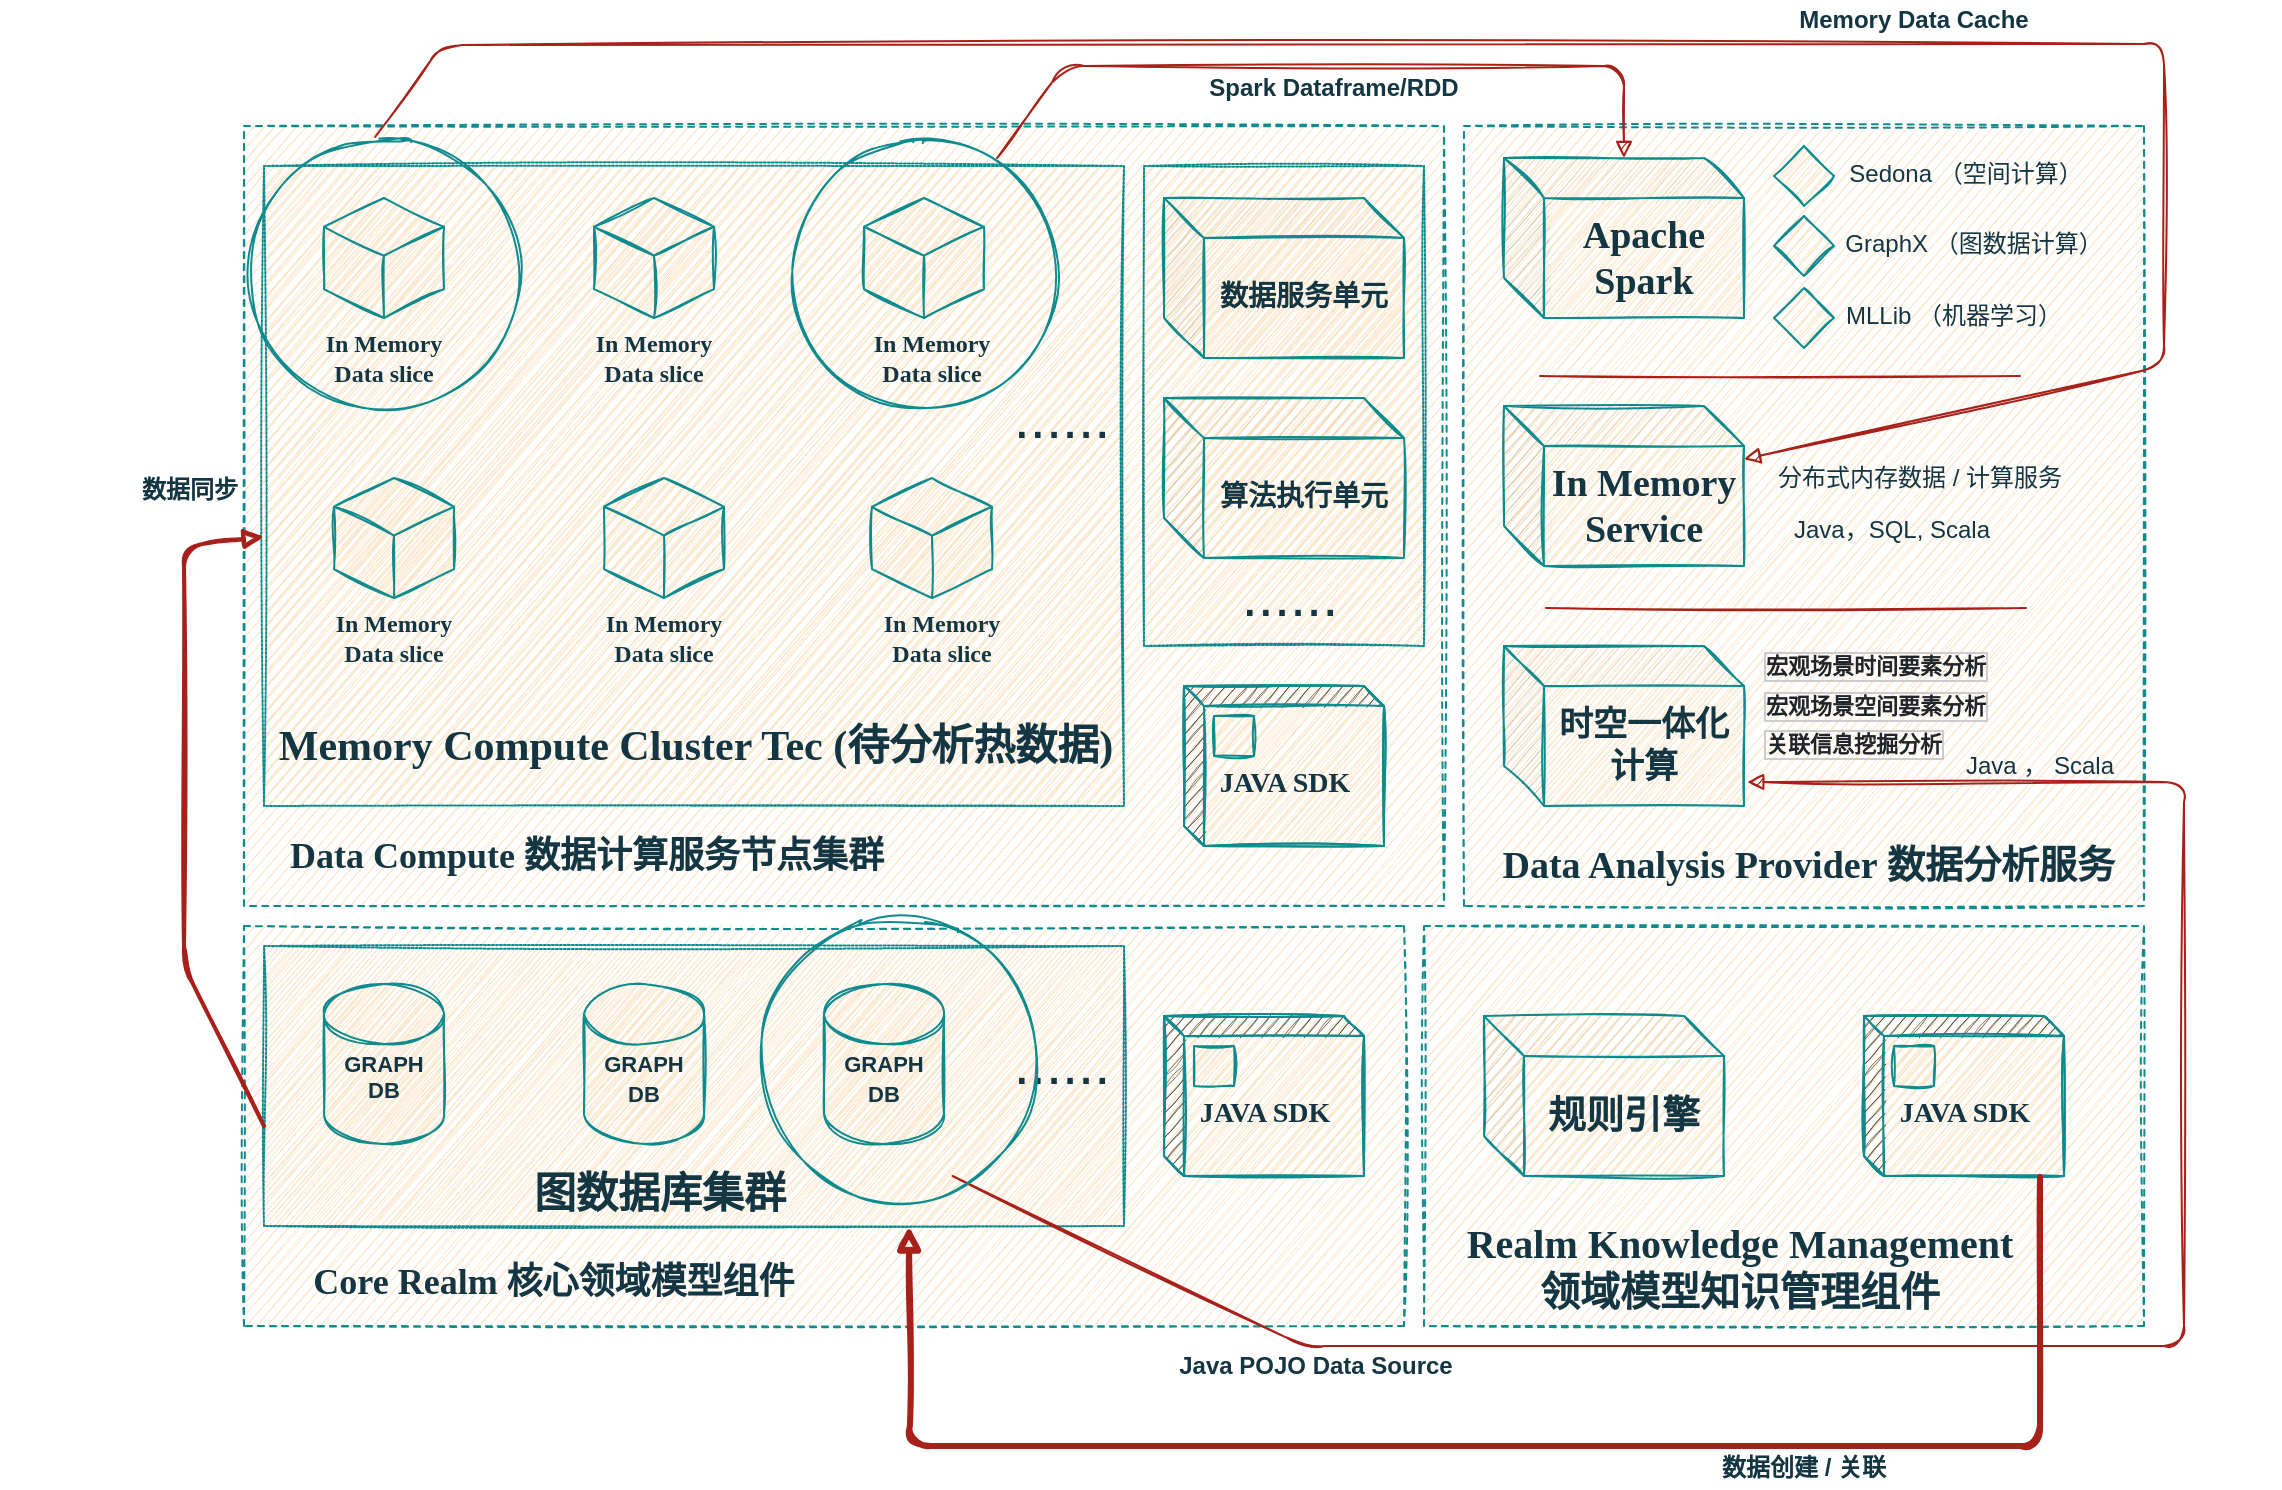 <mxfile version="24.4.8" type="device">
  <diagram id="-yIefFwEG4xaWeUd9_VL" name="Page-1">
    <mxGraphModel dx="2284" dy="835" grid="1" gridSize="10" guides="1" tooltips="1" connect="1" arrows="1" fold="1" page="1" pageScale="1" pageWidth="850" pageHeight="1100" math="0" shadow="0">
      <root>
        <mxCell id="0" />
        <mxCell id="1" parent="0" />
        <mxCell id="iXj1oflpSY-SVl1FxMXK-1" value="" style="whiteSpace=wrap;html=1;dashed=1;sketch=1;labelBackgroundColor=none;fillColor=#FAE5C7;strokeColor=#0F8B8D;fontColor=#143642;" parent="1" vertex="1">
          <mxGeometry x="-480" y="280" width="600" height="390" as="geometry" />
        </mxCell>
        <mxCell id="iXj1oflpSY-SVl1FxMXK-52" value="" style="whiteSpace=wrap;html=1;dashed=1;dashPattern=1 1;strokeColor=#0F8B8D;fillColor=#FAE5C7;fontFamily=Times New Roman;sketch=1;labelBackgroundColor=none;fontColor=#143642;" parent="1" vertex="1">
          <mxGeometry x="-30" y="300" width="140" height="240" as="geometry" />
        </mxCell>
        <mxCell id="iXj1oflpSY-SVl1FxMXK-2" value="" style="whiteSpace=wrap;html=1;dashed=1;sketch=1;labelBackgroundColor=none;fillColor=#FAE5C7;strokeColor=#0F8B8D;fontColor=#143642;" parent="1" vertex="1">
          <mxGeometry x="-480" y="680" width="580" height="200" as="geometry" />
        </mxCell>
        <mxCell id="iXj1oflpSY-SVl1FxMXK-47" value="" style="whiteSpace=wrap;html=1;dashed=1;dashPattern=1 1;strokeColor=#0F8B8D;fillColor=#FAE5C7;fontFamily=Times New Roman;sketch=1;labelBackgroundColor=none;fontColor=#143642;" parent="1" vertex="1">
          <mxGeometry x="-470" y="690" width="430" height="140" as="geometry" />
        </mxCell>
        <mxCell id="iXj1oflpSY-SVl1FxMXK-28" value="" style="whiteSpace=wrap;html=1;dashed=1;dashPattern=1 1;strokeColor=#0F8B8D;fillColor=#FAE5C7;fontFamily=Times New Roman;sketch=1;labelBackgroundColor=none;fontColor=#143642;" parent="1" vertex="1">
          <mxGeometry x="-470" y="300" width="430" height="320" as="geometry" />
        </mxCell>
        <mxCell id="iXj1oflpSY-SVl1FxMXK-3" value="" style="whiteSpace=wrap;html=1;dashed=1;sketch=1;labelBackgroundColor=none;fillColor=#FAE5C7;strokeColor=#0F8B8D;fontColor=#143642;" parent="1" vertex="1">
          <mxGeometry x="110" y="680" width="360" height="200" as="geometry" />
        </mxCell>
        <mxCell id="iXj1oflpSY-SVl1FxMXK-4" value="&lt;b style=&quot;font-size: 11px;&quot;&gt;&lt;br style=&quot;font-size: 11px;&quot;&gt;GRAPH DB&lt;/b&gt;" style="shape=cylinder2;whiteSpace=wrap;html=1;boundedLbl=1;backgroundOutline=1;size=15;strokeColor=#0F8B8D;fillColor=#FAE5C7;sketch=1;labelBackgroundColor=none;fontColor=#143642;fontSize=11;" parent="1" vertex="1">
          <mxGeometry x="-440" y="709" width="60" height="80" as="geometry" />
        </mxCell>
        <mxCell id="iXj1oflpSY-SVl1FxMXK-5" value="&lt;b style=&quot;font-size: 11px;&quot;&gt;&lt;br&gt;GRAPH DB&lt;/b&gt;" style="shape=cylinder2;whiteSpace=wrap;html=1;boundedLbl=1;backgroundOutline=1;size=15;strokeColor=#0F8B8D;fillColor=#FAE5C7;sketch=1;labelBackgroundColor=none;fontColor=#143642;" parent="1" vertex="1">
          <mxGeometry x="-310" y="709" width="60" height="80" as="geometry" />
        </mxCell>
        <mxCell id="iXj1oflpSY-SVl1FxMXK-6" value="&lt;b style=&quot;font-size: 11px;&quot;&gt;&lt;br&gt;GRAPH DB&lt;/b&gt;" style="shape=cylinder2;whiteSpace=wrap;html=1;boundedLbl=1;backgroundOutline=1;size=15;strokeColor=#0F8B8D;fillColor=#FAE5C7;sketch=1;labelBackgroundColor=none;fontColor=#143642;" parent="1" vertex="1">
          <mxGeometry x="-190" y="709" width="60" height="80" as="geometry" />
        </mxCell>
        <mxCell id="iXj1oflpSY-SVl1FxMXK-7" value="&lt;font style=&quot;font-size: 29px&quot;&gt;......&lt;/font&gt;" style="text;html=1;strokeColor=none;fillColor=none;align=center;verticalAlign=middle;whiteSpace=wrap;sketch=1;labelBackgroundColor=none;fontColor=#143642;" parent="1" vertex="1">
          <mxGeometry x="-91" y="739" width="40" height="20" as="geometry" />
        </mxCell>
        <mxCell id="iXj1oflpSY-SVl1FxMXK-8" value="&lt;font size=&quot;1&quot; face=&quot;Verdana&quot;&gt;&lt;b style=&quot;font-size: 18px&quot;&gt;Core Realm 核心领域模型组件&lt;/b&gt;&lt;/font&gt;" style="text;html=1;strokeColor=none;fillColor=none;align=center;verticalAlign=middle;whiteSpace=wrap;fontFamily=Times New Roman;sketch=1;labelBackgroundColor=none;fontColor=#143642;" parent="1" vertex="1">
          <mxGeometry x="-530" y="848" width="410" height="20" as="geometry" />
        </mxCell>
        <mxCell id="iXj1oflpSY-SVl1FxMXK-15" value="&lt;font size=&quot;1&quot; face=&quot;Verdana&quot;&gt;&lt;b style=&quot;font-size: 20px&quot;&gt;Realm Knowledge Management&lt;br&gt;领域模型知识管理组件&lt;/b&gt;&lt;/font&gt;" style="text;html=1;strokeColor=none;fillColor=none;align=center;verticalAlign=middle;whiteSpace=wrap;fontFamily=Times New Roman;sketch=1;labelBackgroundColor=none;fontColor=#143642;" parent="1" vertex="1">
          <mxGeometry x="63" y="840" width="410" height="20" as="geometry" />
        </mxCell>
        <mxCell id="iXj1oflpSY-SVl1FxMXK-17" value="&lt;font style=&quot;font-size: 19px&quot;&gt;&lt;b&gt;规则引擎&lt;/b&gt;&lt;/font&gt;" style="shape=cube;whiteSpace=wrap;html=1;boundedLbl=1;backgroundOutline=1;darkOpacity=0.05;darkOpacity2=0.1;strokeColor=#0F8B8D;fillColor=#FAE5C7;fontFamily=Times New Roman;sketch=1;labelBackgroundColor=none;fontColor=#143642;" parent="1" vertex="1">
          <mxGeometry x="140" y="725" width="120" height="80" as="geometry" />
        </mxCell>
        <mxCell id="iXj1oflpSY-SVl1FxMXK-18" value="&lt;b style=&quot;font-size: 14px&quot;&gt;&lt;br&gt;JAVA SDK&lt;/b&gt;" style="html=1;dashed=0;whitespace=wrap;shape=mxgraph.dfd.externalEntity;strokeColor=#0F8B8D;fontFamily=Times New Roman;fillColor=#FAE5C7;sketch=1;labelBackgroundColor=none;fontColor=#143642;" parent="1" vertex="1">
          <mxGeometry x="-20" y="725" width="100" height="80" as="geometry" />
        </mxCell>
        <mxCell id="iXj1oflpSY-SVl1FxMXK-19" value=" " style="autosize=1;part=1;resizable=0;strokeColor=#0F8B8D;fillColor=#FAE5C7;sketch=1;labelBackgroundColor=none;fontColor=#143642;" parent="iXj1oflpSY-SVl1FxMXK-18" vertex="1">
          <mxGeometry width="20" height="20" relative="1" as="geometry">
            <mxPoint x="15" y="15" as="offset" />
          </mxGeometry>
        </mxCell>
        <mxCell id="iXj1oflpSY-SVl1FxMXK-20" value="&lt;b style=&quot;font-size: 14px&quot;&gt;&lt;br&gt;JAVA SDK&lt;/b&gt;" style="html=1;dashed=0;whitespace=wrap;shape=mxgraph.dfd.externalEntity;strokeColor=#0F8B8D;fontFamily=Times New Roman;fillColor=#FAE5C7;sketch=1;labelBackgroundColor=none;fontColor=#143642;" parent="1" vertex="1">
          <mxGeometry x="330" y="725" width="100" height="80" as="geometry" />
        </mxCell>
        <mxCell id="iXj1oflpSY-SVl1FxMXK-21" value=" " style="autosize=1;part=1;resizable=0;strokeColor=#0F8B8D;fillColor=#FAE5C7;sketch=1;labelBackgroundColor=none;fontColor=#143642;" parent="iXj1oflpSY-SVl1FxMXK-20" vertex="1">
          <mxGeometry width="20" height="20" relative="1" as="geometry">
            <mxPoint x="15" y="15" as="offset" />
          </mxGeometry>
        </mxCell>
        <mxCell id="iXj1oflpSY-SVl1FxMXK-22" value="" style="whiteSpace=wrap;html=1;dashed=1;sketch=1;labelBackgroundColor=none;fillColor=#FAE5C7;strokeColor=#0F8B8D;fontColor=#143642;" parent="1" vertex="1">
          <mxGeometry x="130" y="280" width="340" height="390" as="geometry" />
        </mxCell>
        <mxCell id="iXj1oflpSY-SVl1FxMXK-25" value="&lt;font size=&quot;1&quot; face=&quot;Verdana&quot;&gt;&lt;b style=&quot;font-size: 18px&quot;&gt;Data Compute 数据计算服务节点集群&lt;/b&gt;&lt;/font&gt;" style="text;html=1;strokeColor=none;fillColor=none;align=center;verticalAlign=middle;whiteSpace=wrap;fontFamily=Times New Roman;sketch=1;labelBackgroundColor=none;fontColor=#143642;" parent="1" vertex="1">
          <mxGeometry x="-566" y="635" width="515" height="20" as="geometry" />
        </mxCell>
        <mxCell id="iXj1oflpSY-SVl1FxMXK-26" value="" style="html=1;whiteSpace=wrap;shape=isoCube2;backgroundOutline=1;isoAngle=15;strokeColor=#0F8B8D;fontFamily=Times New Roman;strokeWidth=1;fillColor=#FAE5C7;sketch=1;labelBackgroundColor=none;fontColor=#143642;" parent="1" vertex="1">
          <mxGeometry x="-440" y="316" width="60" height="60" as="geometry" />
        </mxCell>
        <mxCell id="iXj1oflpSY-SVl1FxMXK-30" value="&lt;b&gt;In Memory Data slice&lt;/b&gt;" style="text;html=1;strokeColor=none;fillColor=none;align=center;verticalAlign=middle;whiteSpace=wrap;fontFamily=Times New Roman;sketch=1;labelBackgroundColor=none;fontColor=#143642;" parent="1" vertex="1">
          <mxGeometry x="-445" y="386" width="70" height="20" as="geometry" />
        </mxCell>
        <mxCell id="iXj1oflpSY-SVl1FxMXK-31" value="&lt;font size=&quot;1&quot; face=&quot;Verdana&quot;&gt;&lt;b style=&quot;font-size: 21px&quot;&gt;Memory Compute Cluster Tec (待分析热数据)&lt;/b&gt;&lt;/font&gt;" style="text;html=1;strokeColor=none;fillColor=none;align=center;verticalAlign=middle;whiteSpace=wrap;fontFamily=Times New Roman;sketch=1;labelBackgroundColor=none;fontColor=#143642;" parent="1" vertex="1">
          <mxGeometry x="-519" y="580" width="530" height="20" as="geometry" />
        </mxCell>
        <mxCell id="iXj1oflpSY-SVl1FxMXK-33" value="" style="html=1;whiteSpace=wrap;shape=isoCube2;backgroundOutline=1;isoAngle=15;strokeColor=#0F8B8D;fontFamily=Times New Roman;strokeWidth=1;fillColor=#FAE5C7;sketch=1;labelBackgroundColor=none;fontColor=#143642;" parent="1" vertex="1">
          <mxGeometry x="-305" y="316" width="60" height="60" as="geometry" />
        </mxCell>
        <mxCell id="iXj1oflpSY-SVl1FxMXK-34" value="" style="html=1;whiteSpace=wrap;shape=isoCube2;backgroundOutline=1;isoAngle=15;strokeColor=#0F8B8D;fontFamily=Times New Roman;strokeWidth=1;fillColor=#FAE5C7;sketch=1;labelBackgroundColor=none;fontColor=#143642;" parent="1" vertex="1">
          <mxGeometry x="-170" y="316" width="60" height="60" as="geometry" />
        </mxCell>
        <mxCell id="iXj1oflpSY-SVl1FxMXK-35" value="&lt;b&gt;In Memory Data slice&lt;/b&gt;" style="text;html=1;strokeColor=none;fillColor=none;align=center;verticalAlign=middle;whiteSpace=wrap;fontFamily=Times New Roman;sketch=1;labelBackgroundColor=none;fontColor=#143642;" parent="1" vertex="1">
          <mxGeometry x="-310" y="386" width="70" height="20" as="geometry" />
        </mxCell>
        <mxCell id="iXj1oflpSY-SVl1FxMXK-37" value="&lt;b&gt;In Memory Data slice&lt;/b&gt;" style="text;html=1;strokeColor=none;fillColor=none;align=center;verticalAlign=middle;whiteSpace=wrap;fontFamily=Times New Roman;sketch=1;labelBackgroundColor=none;fontColor=#143642;" parent="1" vertex="1">
          <mxGeometry x="-171" y="386" width="70" height="20" as="geometry" />
        </mxCell>
        <mxCell id="iXj1oflpSY-SVl1FxMXK-38" value="" style="html=1;whiteSpace=wrap;shape=isoCube2;backgroundOutline=1;isoAngle=15;strokeColor=#0F8B8D;fontFamily=Times New Roman;strokeWidth=1;fillColor=#FAE5C7;sketch=1;labelBackgroundColor=none;fontColor=#143642;" parent="1" vertex="1">
          <mxGeometry x="-435" y="456" width="60" height="60" as="geometry" />
        </mxCell>
        <mxCell id="iXj1oflpSY-SVl1FxMXK-39" value="&lt;b&gt;In Memory Data slice&lt;/b&gt;" style="text;html=1;strokeColor=none;fillColor=none;align=center;verticalAlign=middle;whiteSpace=wrap;fontFamily=Times New Roman;sketch=1;labelBackgroundColor=none;fontColor=#143642;" parent="1" vertex="1">
          <mxGeometry x="-440" y="526" width="70" height="20" as="geometry" />
        </mxCell>
        <mxCell id="iXj1oflpSY-SVl1FxMXK-40" value="" style="html=1;whiteSpace=wrap;shape=isoCube2;backgroundOutline=1;isoAngle=15;strokeColor=#0F8B8D;fontFamily=Times New Roman;strokeWidth=1;fillColor=#FAE5C7;sketch=1;labelBackgroundColor=none;fontColor=#143642;" parent="1" vertex="1">
          <mxGeometry x="-300" y="456" width="60" height="60" as="geometry" />
        </mxCell>
        <mxCell id="iXj1oflpSY-SVl1FxMXK-41" value="" style="html=1;whiteSpace=wrap;shape=isoCube2;backgroundOutline=1;isoAngle=15;strokeColor=#0F8B8D;fontFamily=Times New Roman;strokeWidth=1;fillColor=#FAE5C7;sketch=1;labelBackgroundColor=none;fontColor=#143642;" parent="1" vertex="1">
          <mxGeometry x="-166" y="456" width="60" height="60" as="geometry" />
        </mxCell>
        <mxCell id="iXj1oflpSY-SVl1FxMXK-42" value="&lt;b&gt;In Memory Data slice&lt;/b&gt;" style="text;html=1;strokeColor=none;fillColor=none;align=center;verticalAlign=middle;whiteSpace=wrap;fontFamily=Times New Roman;sketch=1;labelBackgroundColor=none;fontColor=#143642;" parent="1" vertex="1">
          <mxGeometry x="-305" y="526" width="70" height="20" as="geometry" />
        </mxCell>
        <mxCell id="iXj1oflpSY-SVl1FxMXK-43" value="&lt;b&gt;In Memory Data slice&lt;/b&gt;" style="text;html=1;strokeColor=none;fillColor=none;align=center;verticalAlign=middle;whiteSpace=wrap;fontFamily=Times New Roman;sketch=1;labelBackgroundColor=none;fontColor=#143642;" parent="1" vertex="1">
          <mxGeometry x="-166" y="526" width="70" height="20" as="geometry" />
        </mxCell>
        <mxCell id="iXj1oflpSY-SVl1FxMXK-44" value="&lt;font style=&quot;font-size: 29px&quot;&gt;......&lt;/font&gt;" style="text;html=1;strokeColor=none;fillColor=none;align=center;verticalAlign=middle;whiteSpace=wrap;sketch=1;labelBackgroundColor=none;fontColor=#143642;" parent="1" vertex="1">
          <mxGeometry x="-91" y="416" width="40" height="20" as="geometry" />
        </mxCell>
        <mxCell id="iXj1oflpSY-SVl1FxMXK-45" value="&lt;b style=&quot;font-size: 14px&quot;&gt;&lt;br&gt;JAVA SDK&lt;/b&gt;" style="html=1;dashed=0;whitespace=wrap;shape=mxgraph.dfd.externalEntity;strokeColor=#0F8B8D;fontFamily=Times New Roman;fillColor=#FAE5C7;sketch=1;labelBackgroundColor=none;fontColor=#143642;" parent="1" vertex="1">
          <mxGeometry x="-10" y="560" width="100" height="80" as="geometry" />
        </mxCell>
        <mxCell id="iXj1oflpSY-SVl1FxMXK-46" value=" " style="autosize=1;part=1;resizable=0;strokeColor=#0F8B8D;fillColor=#FAE5C7;sketch=1;labelBackgroundColor=none;fontColor=#143642;" parent="iXj1oflpSY-SVl1FxMXK-45" vertex="1">
          <mxGeometry width="20" height="20" relative="1" as="geometry">
            <mxPoint x="15" y="15" as="offset" />
          </mxGeometry>
        </mxCell>
        <mxCell id="iXj1oflpSY-SVl1FxMXK-48" value="&lt;font size=&quot;1&quot; face=&quot;Verdana&quot;&gt;&lt;b style=&quot;font-size: 21px&quot;&gt;图数据库集群&lt;/b&gt;&lt;/font&gt;" style="text;html=1;strokeColor=none;fillColor=none;align=center;verticalAlign=middle;whiteSpace=wrap;fontFamily=Times New Roman;sketch=1;labelBackgroundColor=none;fontColor=#143642;" parent="1" vertex="1">
          <mxGeometry x="-537" y="804" width="530" height="20" as="geometry" />
        </mxCell>
        <mxCell id="iXj1oflpSY-SVl1FxMXK-49" value="&lt;font face=&quot;Verdana&quot; style=&quot;font-size: 19px;&quot;&gt;&lt;span style=&quot;font-size: 19px;&quot;&gt;&lt;b style=&quot;font-size: 19px;&quot;&gt;&amp;nbsp;Data Analysis Provider&lt;/b&gt;&lt;/span&gt;&lt;b style=&quot;font-size: 19px;&quot;&gt;&amp;nbsp;数据分析服务&lt;/b&gt;&lt;/font&gt;" style="text;html=1;strokeColor=none;fillColor=none;align=center;verticalAlign=middle;whiteSpace=wrap;fontFamily=Times New Roman;fontSize=19;sketch=1;labelBackgroundColor=none;fontColor=#143642;" parent="1" vertex="1">
          <mxGeometry x="140" y="640" width="320" height="20" as="geometry" />
        </mxCell>
        <mxCell id="iXj1oflpSY-SVl1FxMXK-50" value="&lt;font style=&quot;font-size: 14px&quot;&gt;&lt;b&gt;数据服务单元&lt;/b&gt;&lt;/font&gt;" style="shape=cube;whiteSpace=wrap;html=1;boundedLbl=1;backgroundOutline=1;darkOpacity=0.05;darkOpacity2=0.1;strokeColor=#0F8B8D;fillColor=#FAE5C7;fontFamily=Times New Roman;sketch=1;labelBackgroundColor=none;fontColor=#143642;" parent="1" vertex="1">
          <mxGeometry x="-20" y="316" width="120" height="80" as="geometry" />
        </mxCell>
        <mxCell id="iXj1oflpSY-SVl1FxMXK-51" value="&lt;font style=&quot;font-size: 14px&quot;&gt;&lt;b&gt;算法执行单元&lt;/b&gt;&lt;/font&gt;" style="shape=cube;whiteSpace=wrap;html=1;boundedLbl=1;backgroundOutline=1;darkOpacity=0.05;darkOpacity2=0.1;strokeColor=#0F8B8D;fillColor=#FAE5C7;fontFamily=Times New Roman;sketch=1;labelBackgroundColor=none;fontColor=#143642;" parent="1" vertex="1">
          <mxGeometry x="-20" y="416" width="120" height="80" as="geometry" />
        </mxCell>
        <mxCell id="iXj1oflpSY-SVl1FxMXK-53" value="&lt;font style=&quot;font-size: 29px&quot;&gt;......&lt;/font&gt;" style="text;html=1;strokeColor=none;fillColor=none;align=center;verticalAlign=middle;whiteSpace=wrap;sketch=1;labelBackgroundColor=none;fontColor=#143642;" parent="1" vertex="1">
          <mxGeometry x="23" y="505" width="40" height="20" as="geometry" />
        </mxCell>
        <mxCell id="iXj1oflpSY-SVl1FxMXK-54" value="&lt;span style=&quot;font-size: 19px&quot;&gt;&lt;b&gt;Apache Spark&lt;/b&gt;&lt;/span&gt;" style="shape=cube;whiteSpace=wrap;html=1;boundedLbl=1;backgroundOutline=1;darkOpacity=0.05;darkOpacity2=0.1;strokeColor=#0F8B8D;fontFamily=Times New Roman;fillColor=#FAE5C7;sketch=1;labelBackgroundColor=none;fontColor=#143642;" parent="1" vertex="1">
          <mxGeometry x="150" y="296" width="120" height="80" as="geometry" />
        </mxCell>
        <mxCell id="iXj1oflpSY-SVl1FxMXK-55" value="&lt;span style=&quot;font-size: 19px&quot;&gt;&lt;b&gt;In Memory Service&lt;/b&gt;&lt;/span&gt;" style="shape=cube;whiteSpace=wrap;html=1;boundedLbl=1;backgroundOutline=1;darkOpacity=0.05;darkOpacity2=0.1;strokeColor=#0F8B8D;fontFamily=Times New Roman;fillColor=#FAE5C7;sketch=1;labelBackgroundColor=none;fontColor=#143642;" parent="1" vertex="1">
          <mxGeometry x="150" y="420" width="120" height="80" as="geometry" />
        </mxCell>
        <mxCell id="iXj1oflpSY-SVl1FxMXK-56" value="&lt;span style=&quot;font-size: 17px;&quot;&gt;&lt;b style=&quot;font-size: 17px;&quot;&gt;时空一体化计算&lt;/b&gt;&lt;/span&gt;" style="shape=cube;whiteSpace=wrap;html=1;boundedLbl=1;backgroundOutline=1;darkOpacity=0.05;darkOpacity2=0.1;strokeColor=#0F8B8D;fontFamily=Times New Roman;fillColor=#FAE5C7;sketch=1;labelBackgroundColor=none;fontColor=#143642;fontSize=17;" parent="1" vertex="1">
          <mxGeometry x="150" y="540" width="120" height="80" as="geometry" />
        </mxCell>
        <mxCell id="FtIpIJQFmfxV2Rt6HxiT-1" value="" style="ellipse;whiteSpace=wrap;html=1;aspect=fixed;fillColor=none;sketch=1;labelBackgroundColor=none;strokeColor=#0F8B8D;fontColor=#143642;" parent="1" vertex="1">
          <mxGeometry x="-208" y="285.5" width="136.5" height="136.5" as="geometry" />
        </mxCell>
        <mxCell id="FtIpIJQFmfxV2Rt6HxiT-2" value="Spark Dataframe/RDD" style="text;html=1;strokeColor=none;fillColor=none;align=center;verticalAlign=middle;whiteSpace=wrap;fontStyle=1;sketch=1;labelBackgroundColor=none;fontColor=#143642;" parent="1" vertex="1">
          <mxGeometry x="-30" y="251" width="190" height="20" as="geometry" />
        </mxCell>
        <mxCell id="FtIpIJQFmfxV2Rt6HxiT-4" value="" style="endArrow=none;html=1;entryX=0.766;entryY=0.077;entryDx=0;entryDy=0;entryPerimeter=0;startArrow=block;startFill=1;endFill=0;sketch=1;labelBackgroundColor=none;strokeColor=#A8201A;fontColor=default;" parent="1" source="iXj1oflpSY-SVl1FxMXK-54" target="FtIpIJQFmfxV2Rt6HxiT-1" edge="1">
          <mxGeometry width="50" height="50" relative="1" as="geometry">
            <mxPoint x="360" y="220" as="sourcePoint" />
            <mxPoint x="50" y="590" as="targetPoint" />
            <Array as="points">
              <mxPoint x="210" y="250" />
              <mxPoint x="-70" y="250" />
            </Array>
          </mxGeometry>
        </mxCell>
        <mxCell id="e-PfQ35jhl6F61MtkI1w-1" value="" style="rhombus;whiteSpace=wrap;html=1;fillColor=#FAE5C7;sketch=1;labelBackgroundColor=none;strokeColor=#0F8B8D;fontColor=#143642;" parent="1" vertex="1">
          <mxGeometry x="285" y="290" width="30" height="30" as="geometry" />
        </mxCell>
        <mxCell id="e-PfQ35jhl6F61MtkI1w-2" value="Sedona （空间计算）" style="text;html=1;strokeColor=none;fillColor=none;align=center;verticalAlign=middle;whiteSpace=wrap;sketch=1;labelBackgroundColor=none;fontColor=#143642;" parent="1" vertex="1">
          <mxGeometry x="311" y="294" width="140" height="20" as="geometry" />
        </mxCell>
        <mxCell id="e-PfQ35jhl6F61MtkI1w-4" value="" style="endArrow=none;html=1;entryX=0.776;entryY=0.05;entryDx=0;entryDy=0;entryPerimeter=0;endFill=0;startArrow=block;startFill=1;sketch=1;exitX=1.013;exitY=0.85;exitDx=0;exitDy=0;exitPerimeter=0;labelBackgroundColor=none;strokeColor=#A8201A;fontColor=default;" parent="1" source="iXj1oflpSY-SVl1FxMXK-56" target="iXj1oflpSY-SVl1FxMXK-48" edge="1">
          <mxGeometry width="50" height="50" relative="1" as="geometry">
            <mxPoint x="353.44" y="996" as="sourcePoint" />
            <mxPoint x="39.999" y="996.011" as="targetPoint" />
            <Array as="points">
              <mxPoint x="490" y="608" />
              <mxPoint x="490" y="890" />
              <mxPoint x="50" y="890" />
            </Array>
          </mxGeometry>
        </mxCell>
        <mxCell id="e-PfQ35jhl6F61MtkI1w-5" value="" style="rhombus;whiteSpace=wrap;html=1;fillColor=#FAE5C7;sketch=1;labelBackgroundColor=none;strokeColor=#0F8B8D;fontColor=#143642;" parent="1" vertex="1">
          <mxGeometry x="285" y="325" width="30" height="30" as="geometry" />
        </mxCell>
        <mxCell id="e-PfQ35jhl6F61MtkI1w-6" value="GraphX （图数据计算）" style="text;html=1;strokeColor=none;fillColor=none;align=center;verticalAlign=middle;whiteSpace=wrap;sketch=1;labelBackgroundColor=none;fontColor=#143642;" parent="1" vertex="1">
          <mxGeometry x="315" y="329" width="140" height="20" as="geometry" />
        </mxCell>
        <mxCell id="e-PfQ35jhl6F61MtkI1w-7" value="" style="rhombus;whiteSpace=wrap;html=1;fillColor=#FAE5C7;sketch=1;labelBackgroundColor=none;strokeColor=#0F8B8D;fontColor=#143642;" parent="1" vertex="1">
          <mxGeometry x="285" y="361" width="30" height="30" as="geometry" />
        </mxCell>
        <mxCell id="e-PfQ35jhl6F61MtkI1w-9" value="" style="endArrow=none;html=1;strokeColor=#A8201A;sketch=1;labelBackgroundColor=none;fontColor=default;" parent="1" edge="1">
          <mxGeometry width="50" height="50" relative="1" as="geometry">
            <mxPoint x="168" y="405" as="sourcePoint" />
            <mxPoint x="408" y="405" as="targetPoint" />
          </mxGeometry>
        </mxCell>
        <mxCell id="e-PfQ35jhl6F61MtkI1w-10" value="" style="endArrow=none;html=1;strokeColor=#A8201A;sketch=1;labelBackgroundColor=none;fontColor=default;" parent="1" edge="1">
          <mxGeometry width="50" height="50" relative="1" as="geometry">
            <mxPoint x="171" y="521" as="sourcePoint" />
            <mxPoint x="411" y="521" as="targetPoint" />
          </mxGeometry>
        </mxCell>
        <mxCell id="e-PfQ35jhl6F61MtkI1w-11" value="MLLib （机器学习）" style="text;html=1;strokeColor=none;fillColor=none;align=center;verticalAlign=middle;whiteSpace=wrap;sketch=1;labelBackgroundColor=none;fontColor=#143642;" parent="1" vertex="1">
          <mxGeometry x="315" y="365" width="120" height="20" as="geometry" />
        </mxCell>
        <mxCell id="e-PfQ35jhl6F61MtkI1w-12" value="" style="ellipse;whiteSpace=wrap;html=1;aspect=fixed;fillColor=none;sketch=1;labelBackgroundColor=none;strokeColor=#0F8B8D;fontColor=#143642;" parent="1" vertex="1">
          <mxGeometry x="-478" y="285.5" width="136.5" height="136.5" as="geometry" />
        </mxCell>
        <mxCell id="e-PfQ35jhl6F61MtkI1w-13" value="" style="endArrow=none;html=1;entryX=0.766;entryY=0.077;entryDx=0;entryDy=0;entryPerimeter=0;strokeWidth=1;startArrow=block;startFill=1;endFill=0;sketch=1;labelBackgroundColor=none;strokeColor=#A8201A;fontColor=default;" parent="1" source="iXj1oflpSY-SVl1FxMXK-55" edge="1">
          <mxGeometry width="50" height="50" relative="1" as="geometry">
            <mxPoint x="590" y="420" as="sourcePoint" />
            <mxPoint x="-414.441" y="285.501" as="targetPoint" />
            <Array as="points">
              <mxPoint x="480" y="400" />
              <mxPoint x="480" y="239" />
              <mxPoint x="-381" y="239.49" />
            </Array>
          </mxGeometry>
        </mxCell>
        <mxCell id="e-PfQ35jhl6F61MtkI1w-14" value="Memory Data Cache" style="text;html=1;strokeColor=none;fillColor=none;align=center;verticalAlign=middle;whiteSpace=wrap;fontStyle=1;sketch=1;labelBackgroundColor=none;fontColor=#143642;" parent="1" vertex="1">
          <mxGeometry x="260" y="217" width="190" height="20" as="geometry" />
        </mxCell>
        <mxCell id="e-PfQ35jhl6F61MtkI1w-15" value="" style="ellipse;whiteSpace=wrap;html=1;aspect=fixed;fillColor=none;sketch=1;labelBackgroundColor=none;strokeColor=#0F8B8D;fontColor=#143642;" parent="1" vertex="1">
          <mxGeometry x="-222" y="677.38" width="139.25" height="139.25" as="geometry" />
        </mxCell>
        <mxCell id="e-PfQ35jhl6F61MtkI1w-17" value="&lt;font face=&quot;libre franklin, helvetica, arial, serif&quot; color=&quot;#212529&quot;&gt;&lt;b&gt;宏观场景时间要素分析&lt;/b&gt;&lt;/font&gt;" style="text;html=1;strokeColor=none;fillColor=none;align=center;verticalAlign=middle;fontSize=11;labelBackgroundColor=none;labelBorderColor=#CCCCCC;spacingTop=0;spacing=2;whiteSpace=wrap;horizontal=1;sketch=1;fontColor=#143642;" parent="1" vertex="1">
          <mxGeometry x="270" y="540" width="132" height="20" as="geometry" />
        </mxCell>
        <mxCell id="e-PfQ35jhl6F61MtkI1w-20" value="&lt;font color=&quot;#212529&quot; face=&quot;libre franklin, helvetica, arial, serif&quot;&gt;&lt;b&gt;宏观场景空间要素分析&lt;/b&gt;&lt;/font&gt;" style="text;html=1;strokeColor=none;fillColor=none;align=center;verticalAlign=middle;fontSize=11;labelBackgroundColor=none;labelBorderColor=#CCCCCC;spacingTop=0;spacing=2;whiteSpace=wrap;horizontal=1;sketch=1;fontColor=#143642;" parent="1" vertex="1">
          <mxGeometry x="272" y="560" width="128" height="20" as="geometry" />
        </mxCell>
        <mxCell id="e-PfQ35jhl6F61MtkI1w-21" value="&lt;font face=&quot;libre franklin, helvetica, arial, serif&quot; color=&quot;#212529&quot;&gt;&lt;b&gt;关联信息挖掘分析&lt;/b&gt;&lt;/font&gt;" style="text;html=1;strokeColor=none;fillColor=none;align=center;verticalAlign=middle;fontSize=11;labelBackgroundColor=none;labelBorderColor=#CCCCCC;spacingTop=0;spacing=2;whiteSpace=wrap;horizontal=1;sketch=1;fontColor=#143642;" parent="1" vertex="1">
          <mxGeometry x="275" y="579" width="100" height="20" as="geometry" />
        </mxCell>
        <mxCell id="e-PfQ35jhl6F61MtkI1w-22" value="Java POJO Data Source" style="text;html=1;strokeColor=none;fillColor=none;align=center;verticalAlign=middle;whiteSpace=wrap;fontStyle=1;sketch=1;labelBackgroundColor=none;fontColor=#143642;" parent="1" vertex="1">
          <mxGeometry x="-39" y="890" width="190" height="20" as="geometry" />
        </mxCell>
        <mxCell id="e-PfQ35jhl6F61MtkI1w-23" value="分布式内存数据 / 计算服务" style="text;html=1;strokeColor=none;fillColor=none;align=center;verticalAlign=middle;whiteSpace=wrap;fontStyle=0;sketch=1;labelBackgroundColor=none;fontColor=#143642;" parent="1" vertex="1">
          <mxGeometry x="238" y="446" width="240" height="20" as="geometry" />
        </mxCell>
        <mxCell id="e-PfQ35jhl6F61MtkI1w-24" value="Java ， Scala" style="text;html=1;strokeColor=none;fillColor=none;align=center;verticalAlign=middle;whiteSpace=wrap;fontStyle=0;sketch=1;labelBackgroundColor=none;fontColor=#143642;" parent="1" vertex="1">
          <mxGeometry x="298" y="590" width="240" height="20" as="geometry" />
        </mxCell>
        <mxCell id="e-PfQ35jhl6F61MtkI1w-25" value="Java，SQL, Scala" style="text;html=1;strokeColor=none;fillColor=none;align=center;verticalAlign=middle;whiteSpace=wrap;fontStyle=0;sketch=1;labelBackgroundColor=none;fontColor=#143642;" parent="1" vertex="1">
          <mxGeometry x="229" y="472" width="230" height="20" as="geometry" />
        </mxCell>
        <mxCell id="e-PfQ35jhl6F61MtkI1w-26" value="" style="endArrow=none;html=1;entryX=0;entryY=0.643;entryDx=0;entryDy=0;entryPerimeter=0;startArrow=block;startFill=1;endFill=0;strokeWidth=2;strokeColor=#A8201A;sketch=1;labelBackgroundColor=none;fontColor=default;" parent="1" source="iXj1oflpSY-SVl1FxMXK-28" target="iXj1oflpSY-SVl1FxMXK-47" edge="1">
          <mxGeometry width="50" height="50" relative="1" as="geometry">
            <mxPoint x="-556.56" y="609.99" as="sourcePoint" />
            <mxPoint x="-870.001" y="610.001" as="targetPoint" />
            <Array as="points">
              <mxPoint x="-510" y="490" />
              <mxPoint x="-510" y="700" />
            </Array>
          </mxGeometry>
        </mxCell>
        <mxCell id="e-PfQ35jhl6F61MtkI1w-28" value="数据同步" style="text;html=1;strokeColor=none;fillColor=none;align=center;verticalAlign=middle;whiteSpace=wrap;fontStyle=1;horizontal=1;sketch=1;labelBackgroundColor=none;fontColor=#143642;" parent="1" vertex="1">
          <mxGeometry x="-602" y="452" width="190" height="20" as="geometry" />
        </mxCell>
        <mxCell id="e-PfQ35jhl6F61MtkI1w-31" value="" style="endArrow=none;html=1;entryX=0.88;entryY=1.006;entryDx=0;entryDy=0;entryPerimeter=0;startArrow=block;startFill=1;endFill=0;exitX=0.75;exitY=1;exitDx=0;exitDy=0;strokeWidth=3;strokeColor=#A8201A;sketch=1;labelBackgroundColor=none;fontColor=default;" parent="1" source="iXj1oflpSY-SVl1FxMXK-47" target="iXj1oflpSY-SVl1FxMXK-20" edge="1">
          <mxGeometry width="50" height="50" relative="1" as="geometry">
            <mxPoint x="-220" y="940.004" as="sourcePoint" />
            <mxPoint x="-220" y="1234.73" as="targetPoint" />
            <Array as="points">
              <mxPoint x="-147" y="940" />
              <mxPoint x="418" y="940" />
            </Array>
          </mxGeometry>
        </mxCell>
        <mxCell id="e-PfQ35jhl6F61MtkI1w-32" value="数据创建 / 关联" style="text;html=1;strokeColor=none;fillColor=none;align=center;verticalAlign=middle;whiteSpace=wrap;fontStyle=1;horizontal=1;sketch=1;labelBackgroundColor=none;fontColor=#143642;" parent="1" vertex="1">
          <mxGeometry x="205" y="941" width="190" height="20" as="geometry" />
        </mxCell>
      </root>
    </mxGraphModel>
  </diagram>
</mxfile>
